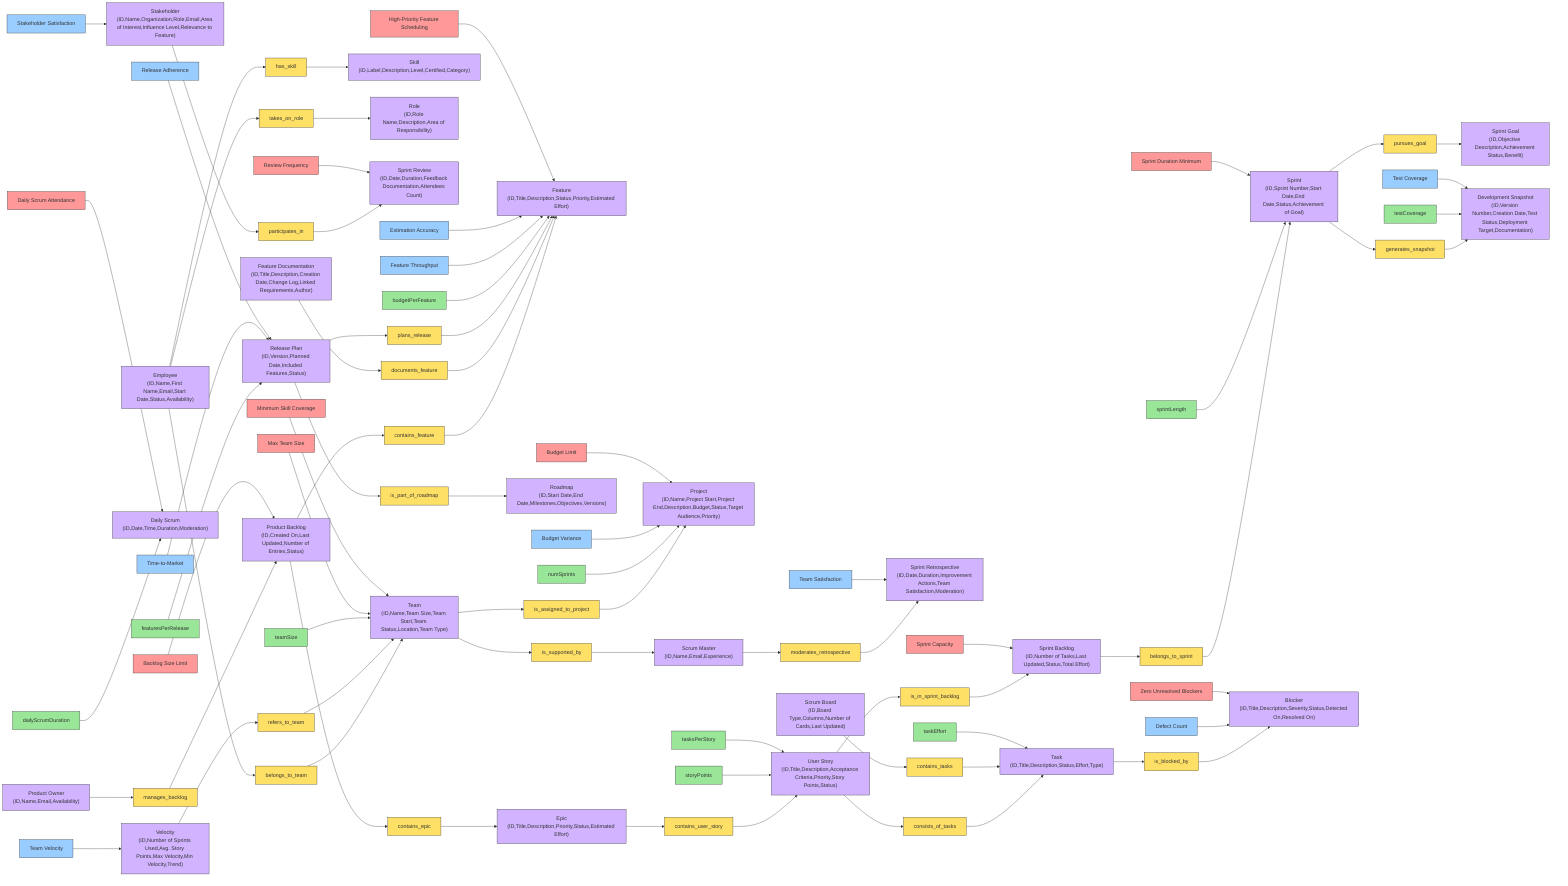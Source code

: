 graph LR
%% Class Definitions
classDef entity fill:#d1b3ff,stroke:#333;
classDef variable fill:#99e699,stroke:#333;
classDef goal fill:#99ccff,stroke:#333;
classDef constraint fill:#ff9999,stroke:#333;
classDef relationship fill:#ffe066,stroke:#333;

%% Entities
Project["Project\n(ID,Name,Project Start,Project End,Description,Budget,Status,Target Audience,Priority)"]
Team["Team\n(ID,Name,Team Size,Team Start,Team Status,Location,Team Type)"]
Employee["Employee\n(ID,Name,First Name,Email,Start Date,Status,Availability)"]
Feature["Feature\n(ID,Title,Description,Status,Priority,Estimated Effort)"]
Skill["Skill\n(ID,Label,Description,Level,Certified,Category)"]
Role["Role\n(ID,Role Name,Description,Area of Responsibility)"]
ProductOwner["Product Owner\n(ID,Name,Email,Availability)"]
ScrumMaster["Scrum Master\n(ID,Name,Email,Experience)"]
ProductBacklog["Product Backlog\n(ID,Created On,Last Updated,Number of Entries,Status)"]
Sprint["Sprint\n(ID,Sprint Number,Start Date,End Date,Status,Achievement of Goal)"]
SprintBacklog["Sprint Backlog\n(ID,Number of Tasks,Last Updated,Status,Total Effort)"]
SprintGoal["Sprint Goal\n(ID,Objective Description,Achievement Status,Benefit)"]
Epic["Epic\n(ID,Title,Description,Priority,Status,Estimated Effort)"]
UserStory["User Story\n(ID,Title,Description,Acceptance Criteria,Priority,Story Points,Status)"]
Task["Task\n(ID,Title,Description,Status,Effort,Type)"]
DevSnapshot["Development Snapshot\n(ID,Version Number,Creation Date,Test Status,Deployment Target,Documentation)"]
Blocker["Blocker\n(ID,Title,Description,Severity,Status,Detected On,Resolved On)"]
Stakeholder["Stakeholder\n(ID,Name,Organization,Role,Email,Area of Interest,Influence Level,Relevance to Feature)"]
Velocity["Velocity\n(ID,Number of Sprints Used,Avg. Story Points,Max Velocity,Min Velocity,Trend)"]
ReleasePlan["Release Plan\n(ID,Version,Planned Date,Included Features,Status)"]
Roadmap["Roadmap\n(ID,Start Date,End Date,Milestones,Objectives,Versions)"]
ScrumBoard["Scrum Board\n(ID,Board Type,Columns,Number of Cards,Last Updated)"]
FeatureDoc["Feature Documentation\n(ID,Title,Description,Creation Date,Change Log,Linked Requirements,Author)"]
DailyScrum["Daily Scrum\n(ID,Date,Time,Duration,Moderation)"]
SprintReview["Sprint Review\n(ID,Date,Duration,Feedback Documentation,Attendees Count)"]
SprintRetro["Sprint Retrospective\n(ID,Date,Duration,Improvement Actions,Team Satisfaction,Moderation)"]

%% Relationship Nodes
R1["is_assigned_to_project"]
R2["belongs_to_team"]
R3["has_skill"]
R4["takes_on_role"]
R5["manages_backlog"]
R6["is_supported_by"]
R7["contains_feature"]
R8["contains_epic"]
R9["contains_user_story"]
R10["consists_of_tasks"]
R11["is_in_sprint_backlog"]
R12["belongs_to_sprint"]
R13["pursues_goal"]
R14["contains_tasks"]
R15["documents_feature"]
R16["is_blocked_by"]
R17["participates_in"]
R18["moderates_retrospective"]
R19["refers_to_team"]
R20["plans_release"]
R21["is_part_of_roadmap"]
R22["generates_snapshot"]

Team --> R1 --> Project
Employee --> R2 --> Team
Employee --> R3 --> Skill
Employee --> R4 --> Role
ProductOwner --> R5 --> ProductBacklog
Team --> R6 --> ScrumMaster
ProductBacklog --> R7 --> Feature
ProductBacklog --> R8 --> Epic
Epic --> R9 --> UserStory
UserStory --> R10 --> Task
UserStory --> R11 --> SprintBacklog
SprintBacklog --> R12 --> Sprint
Sprint --> R13 --> SprintGoal
ScrumBoard --> R14 --> Task
FeatureDoc --> R15 --> Feature
Task --> R16 --> Blocker
Stakeholder --> R17 --> SprintReview
ScrumMaster --> R18 --> SprintRetro
Velocity --> R19 --> Team
ReleasePlan --> R20 --> Feature
ReleasePlan --> R21 --> Roadmap
Sprint --> R22 --> DevSnapshot

%% Decision Variables
DV1["numSprints"]
DV2["sprintLength"]
DV3["teamSize"]
DV4["storyPoints"]
DV5["taskEffort"]
DV6["budgetPerFeature"]
DV7["featuresPerRelease"]
DV8["tasksPerStory"]
DV9["dailyScrumDuration"]
DV10["testCoverage"]

DV1 --> Project
DV2 --> Sprint
DV3 --> Team
DV4 --> UserStory
DV5 --> Task
DV6 --> Feature
DV7 --> ReleasePlan
DV8 --> UserStory
DV9 --> DailyScrum
DV10 --> DevSnapshot

%% Goals
G1["Team Velocity"]
G2["Defect Count"]
G3["Stakeholder Satisfaction"]
G4["Test Coverage"]
G5["Time-to-Market"]
G6["Budget Variance"]
G7["Feature Throughput"]
G8["Team Satisfaction"]
G9["Estimation Accuracy"]
G10["Release Adherence"]

G1 --> Velocity
G2 --> Blocker
G3 --> Stakeholder
G4 --> DevSnapshot
G5 --> ReleasePlan
G6 --> Project
G7 --> Feature
G8 --> SprintRetro
G9 --> Feature
G10 --> ReleasePlan

%% Conditions
C1["Max Team Size"]
C2["Minimum Skill Coverage"]
C3["Budget Limit"]
C4["Sprint Capacity"]
C5["Zero Unresolved Blockers"]
C6["Sprint Duration Minimum"]
C7["Daily Scrum Attendance"]
C8["Backlog Size Limit"]
C9["High-Priority Feature Scheduling"]
C10["Review Frequency"]

C1 --> Team
C2 --> Team
C3 --> Project
C4 --> SprintBacklog
C5 --> Blocker
C6 --> Sprint
C7 --> DailyScrum
C8 --> ProductBacklog
C9 --> Feature
C10 --> SprintReview

%% Apply Classes
class Project,Team,Employee,Feature,Skill,Role,ProductOwner,ScrumMaster,ProductBacklog,Sprint,SprintBacklog,SprintGoal,Epic,UserStory,Task,DevSnapshot,Blocker,Stakeholder,Velocity,ReleasePlan,Roadmap,ScrumBoard,FeatureDoc,DailyScrum,SprintReview,SprintRetro entity;
class DV1,DV2,DV3,DV4,DV5,DV6,DV7,DV8,DV9,DV10 variable;
class G1,G2,G3,G4,G5,G6,G7,G8,G9,G10 goal;
class C1,C2,C3,C4,C5,C6,C7,C8,C9,C10 constraint;
class R1,R2,R3,R4,R5,R6,R7,R8,R9,R10,R11,R12,R13,R14,R15,R16,R17,R18,R19,R20,R21,R22 relationship;